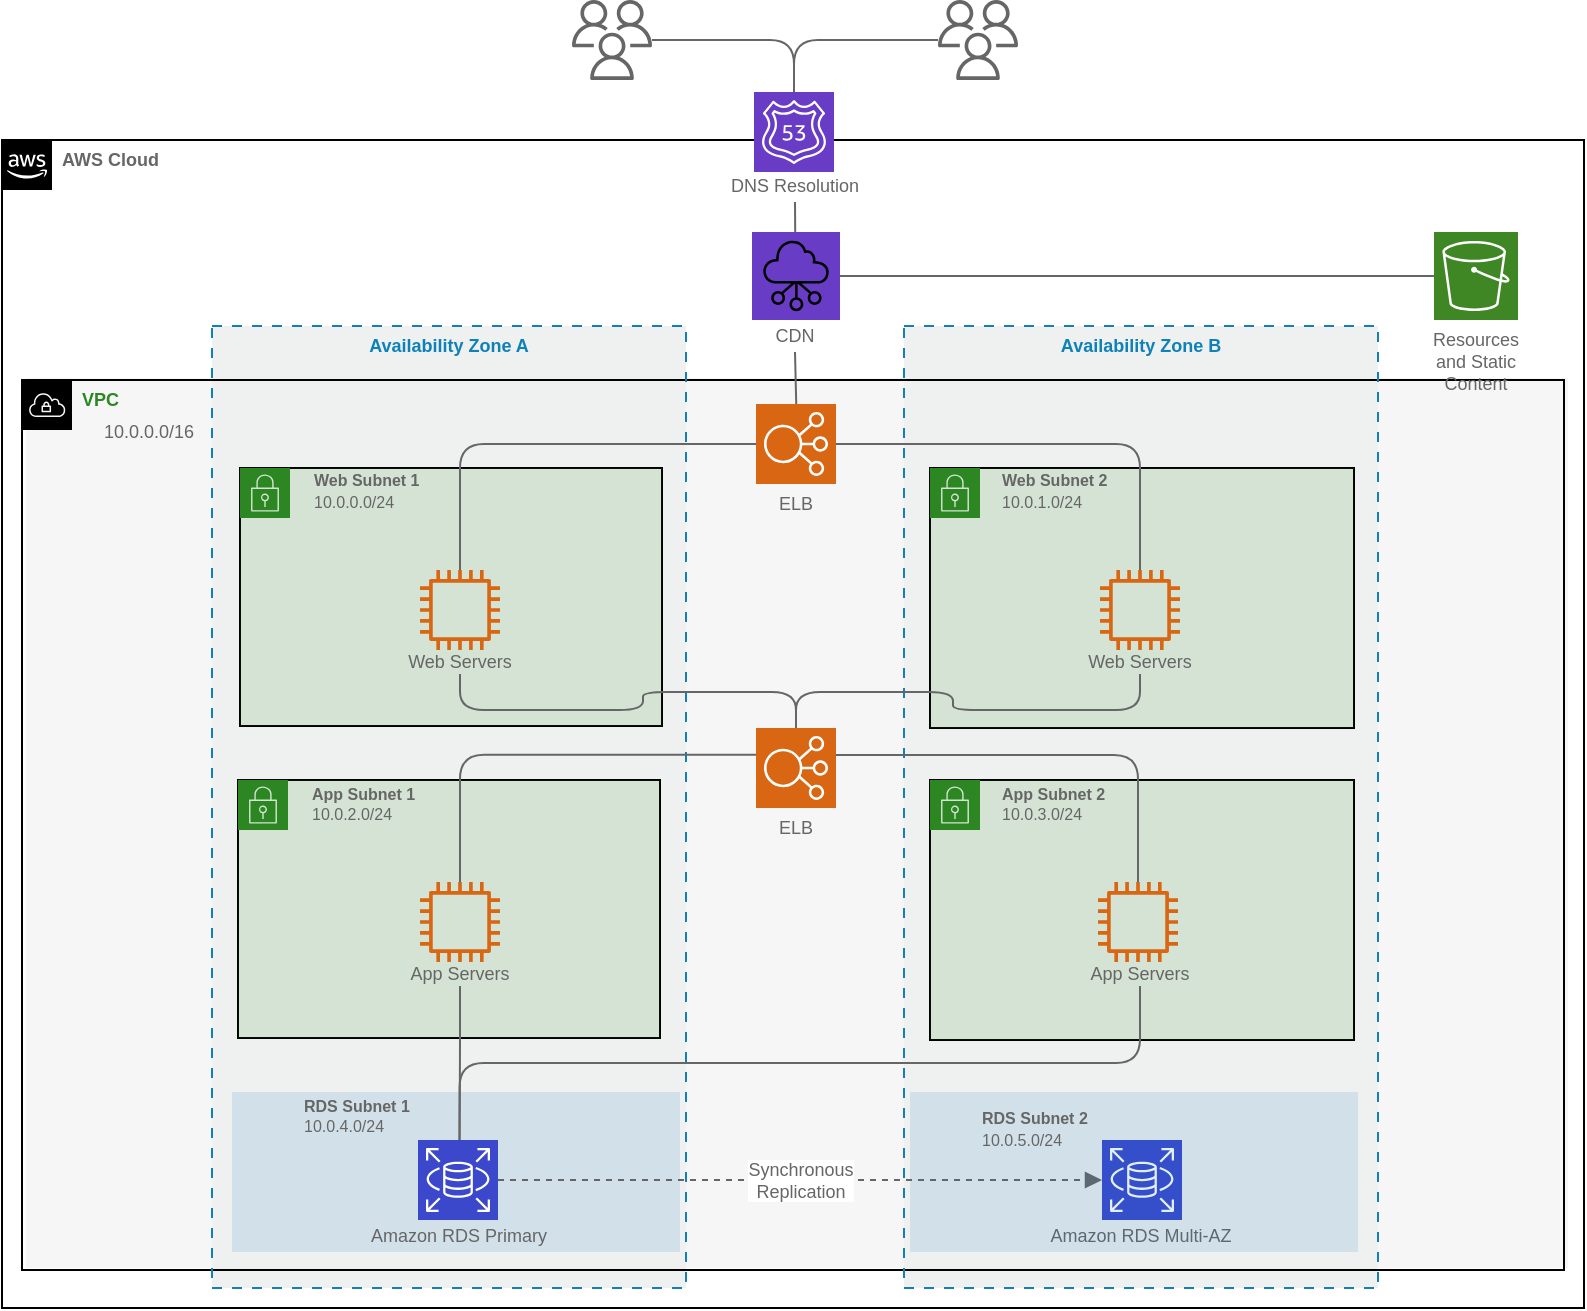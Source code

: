 <mxfile version="13.3.0" type="github"><diagram id="nHtHo7IPAPnNrSM1sG2S" name="Page-1"><mxGraphModel dx="946" dy="614" grid="1" gridSize="10" guides="1" tooltips="1" connect="1" arrows="1" fold="1" page="1" pageScale="1" pageWidth="850" pageHeight="1100" math="0" shadow="0"><root><mxCell id="0"/><mxCell id="1" parent="0"/><mxCell id="QVgjg6RMbLNZTQpQtQ4s-1" value="" style="group;dropTarget=0;" vertex="1" parent="1"><mxGeometry x="367" y="154" width="529" height="544" as="geometry"/></mxCell><UserObject label="2" lucidchartObjectId="c8AZzpJM9zTO" id="QVgjg6RMbLNZTQpQtQ4s-2"><mxCell style="html=1;whiteSpace=wrap;ellipse;fontSize=13;fontColor=#ffffff;fontStyle=1;spacing=3;strokeOpacity=0;fillOpacity=100;fillColor=#4397ff;" vertex="1" parent="QVgjg6RMbLNZTQpQtQ4s-1"><mxGeometry x="170" y="66" width="20" height="20" as="geometry"/></mxCell></UserObject><UserObject label="3" lucidchartObjectId="k8AZ7hgyojpw" id="QVgjg6RMbLNZTQpQtQ4s-3"><mxCell style="html=1;whiteSpace=wrap;ellipse;fontSize=13;fontColor=#ffffff;fontStyle=1;spacing=3;strokeOpacity=0;fillOpacity=100;fillColor=#4397ff;" vertex="1" parent="QVgjg6RMbLNZTQpQtQ4s-1"><mxGeometry x="509" y="158" width="20" height="20" as="geometry"/></mxCell></UserObject><UserObject label="4" lucidchartObjectId="t8AZ.MpWrOA6" id="QVgjg6RMbLNZTQpQtQ4s-4"><mxCell style="html=1;whiteSpace=wrap;ellipse;fontSize=13;fontColor=#ffffff;fontStyle=1;spacing=3;strokeOpacity=0;fillOpacity=100;fillColor=#4397ff;" vertex="1" parent="QVgjg6RMbLNZTQpQtQ4s-1"><mxGeometry x="170" y="158" width="20" height="20" as="geometry"/></mxCell></UserObject><UserObject label="5" lucidchartObjectId="O8AZnCvz27dr" id="QVgjg6RMbLNZTQpQtQ4s-5"><mxCell style="html=1;whiteSpace=wrap;ellipse;fontSize=13;fontColor=#ffffff;fontStyle=1;spacing=3;strokeOpacity=0;fillOpacity=100;fillColor=#4397ff;" vertex="1" parent="QVgjg6RMbLNZTQpQtQ4s-1"><mxGeometry x="170" y="228" width="20" height="20" as="geometry"/></mxCell></UserObject><UserObject label="6" lucidchartObjectId="a9AZdJZeVmQ0" id="QVgjg6RMbLNZTQpQtQ4s-6"><mxCell style="html=1;whiteSpace=wrap;ellipse;fontSize=13;fontColor=#ffffff;fontStyle=1;spacing=3;strokeOpacity=0;fillOpacity=100;fillColor=#4397ff;" vertex="1" parent="QVgjg6RMbLNZTQpQtQ4s-1"><mxGeometry y="243" width="20" height="20" as="geometry"/></mxCell></UserObject><UserObject label="7" lucidchartObjectId="o9AZtqkOdskW" id="QVgjg6RMbLNZTQpQtQ4s-7"><mxCell style="html=1;whiteSpace=wrap;ellipse;fontSize=13;fontColor=#ffffff;fontStyle=1;spacing=3;strokeOpacity=0;fillOpacity=100;fillColor=#4397ff;" vertex="1" parent="QVgjg6RMbLNZTQpQtQ4s-1"><mxGeometry y="524" width="20" height="20" as="geometry"/></mxCell></UserObject><UserObject label="" lucidchartObjectId="ZyE4skOyJKSB" id="QVgjg6RMbLNZTQpQtQ4s-9"><mxCell style="html=1;whiteSpace=wrap;;fontSize=11;spacing=3;strokeOpacity=0;" vertex="1" parent="1"><mxGeometry x="133" y="184" width="791" height="584" as="geometry"/></mxCell></UserObject><UserObject label="" lucidchartObjectId="ZyE4cStbNhLG" id="QVgjg6RMbLNZTQpQtQ4s-10"><mxCell style="html=1;whiteSpace=wrap;;fontSize=11;spacing=3;strokeOpacity=0;fillOpacity=100;fillColor=#f6f6f7;" vertex="1" parent="1"><mxGeometry x="145" y="303" width="771" height="445" as="geometry"/></mxCell></UserObject><UserObject label="" lucidchartObjectId="ZyE43ghjHJ9U" id="QVgjg6RMbLNZTQpQtQ4s-11"><mxCell style="html=1;whiteSpace=wrap;;fontSize=11;spacing=3;strokeOpacity=0;fillOpacity=100;fillColor=#eff0f0;" vertex="1" parent="1"><mxGeometry x="238" y="277" width="237" height="481" as="geometry"/></mxCell></UserObject><UserObject label="" lucidchartObjectId="ZyE4tvYUVZSG" id="QVgjg6RMbLNZTQpQtQ4s-12"><mxCell style="html=1;whiteSpace=wrap;;fontSize=11;spacing=3;strokeOpacity=0;fillOpacity=100;fillColor=#eff0f0;" vertex="1" parent="1"><mxGeometry x="584" y="277" width="237" height="481" as="geometry"/></mxCell></UserObject><mxCell id="QVgjg6RMbLNZTQpQtQ4s-13" value="" style="html=1;whiteSpace=wrap;fontSize=11;spacing=0;strokeOpacity=100;fillOpacity=0;fillColor=#000000;" vertex="1" parent="1"><mxGeometry x="252" y="348" width="211" height="129" as="geometry"/></mxCell><UserObject label="" lucidchartObjectId="ZyE40Bf.4xP-" id="QVgjg6RMbLNZTQpQtQ4s-14"><mxCell style="html=1;whiteSpace=wrap;shape=mxgraph.aws4.group;grIcon=mxgraph.aws4.group_security_group;grStroke=0;verticalAlign=top;align=left;spacingLeft=30;strokeColor=#2C8723;fontColor=#2C8723;fillOpacity=13;fillColor=#248814;fontSize=11;spacing=0;strokeOpacity=100;part=1;" vertex="1" parent="QVgjg6RMbLNZTQpQtQ4s-13"><mxGeometry width="211" height="129" as="geometry"/></mxCell></UserObject><mxCell id="QVgjg6RMbLNZTQpQtQ4s-15" value="" style="html=1;whiteSpace=wrap;fontSize=9;fontColor=#666666;fontStyle=1;spacing=0;strokeOpacity=100;fillOpacity=0;fillColor=#000000;" vertex="1" parent="1"><mxGeometry x="133" y="184" width="791" height="584" as="geometry"/></mxCell><UserObject label="AWS Cloud" lucidchartObjectId="ZyE4pIuA_5Mh" id="QVgjg6RMbLNZTQpQtQ4s-16"><mxCell style="html=1;whiteSpace=wrap;shape=mxgraph.aws4.group;grIcon=mxgraph.aws4.group_aws_cloud_alt;verticalAlign=top;align=left;spacingLeft=30;fillOpacity=100;fillColor=none;fontSize=9;fontColor=#666666;fontStyle=1;spacing=0;strokeOpacity=100;part=1;" vertex="1" parent="QVgjg6RMbLNZTQpQtQ4s-15"><mxGeometry width="791" height="584" as="geometry"/></mxCell></UserObject><mxCell id="QVgjg6RMbLNZTQpQtQ4s-17" value="" style="html=1;whiteSpace=wrap;fontSize=9;fontColor=#666666;fontStyle=1;spacing=0;strokeOpacity=100;fillOpacity=0;fillColor=#000000;" vertex="1" parent="1"><mxGeometry x="143" y="304" width="771" height="445" as="geometry"/></mxCell><UserObject label="VPC" lucidchartObjectId="ZyE4o0.zI6l3" id="QVgjg6RMbLNZTQpQtQ4s-18"><mxCell style="html=1;whiteSpace=wrap;shape=mxgraph.aws4.group;grIcon=mxgraph.aws4.group_vpc;verticalAlign=top;align=left;spacingLeft=30;fillOpacity=100;fontColor=#2C8723;fillColor=none;fontSize=9;fontStyle=1;spacing=0;strokeOpacity=100;part=1;" vertex="1" parent="QVgjg6RMbLNZTQpQtQ4s-17"><mxGeometry width="771" height="445" as="geometry"/></mxCell></UserObject><UserObject label="Availability Zone A" lucidchartObjectId="ZyE45cjU5PgE" id="QVgjg6RMbLNZTQpQtQ4s-19"><mxCell style="html=1;whiteSpace=wrap;verticalAlign=top;fillColor=none;fillOpacity=100;dashed=1;dashPattern=5 5;fontColor=#0E82B8;strokeOpacity=100;strokeColor=#147eba;fontSize=9;fontStyle=1;spacing=0;" vertex="1" parent="1"><mxGeometry x="238" y="277" width="237" height="481" as="geometry"/></mxCell></UserObject><UserObject label="Availability Zone B" lucidchartObjectId="ZyE4v5HxSAWs" id="QVgjg6RMbLNZTQpQtQ4s-20"><mxCell style="html=1;whiteSpace=wrap;verticalAlign=top;fillColor=none;fillOpacity=100;dashed=1;dashPattern=5 5;fontColor=#0E82B8;strokeOpacity=100;strokeColor=#147eba;fontSize=9;fontStyle=1;spacing=0;" vertex="1" parent="1"><mxGeometry x="584" y="277" width="237" height="481" as="geometry"/></mxCell></UserObject><UserObject label="Resources and Static Content" lucidchartObjectId="ZyE4INKm.Qgx" id="QVgjg6RMbLNZTQpQtQ4s-21"><mxCell style="html=1;whiteSpace=wrap;shape=mxgraph.aws4.resourceIcon;resIcon=mxgraph.aws4.s3;labelPosition=center;verticalLabelPosition=bottom;align=center;verticalAlign=top;strokeColor=#ffffff;fontSize=9;fontColor=#666666;spacing=0;strokeOpacity=100;fillColor=#3f8624;" vertex="1" parent="1"><mxGeometry x="849" y="230" width="42" height="44" as="geometry"/></mxCell></UserObject><UserObject label="ELB" lucidchartObjectId="ZyE4ia8e-gKq" id="QVgjg6RMbLNZTQpQtQ4s-22"><mxCell style="html=1;whiteSpace=wrap;shape=mxgraph.aws4.resourceIcon;resIcon=mxgraph.aws4.elastic_load_balancing;verticalLabelPosition=bottom;align=center;verticalAlign=top;strokeColor=#ffffff;fontSize=9;fontColor=#666666;spacing=0;strokeOpacity=100;fillColor=#d86613;" vertex="1" parent="1"><mxGeometry x="510" y="316" width="40" height="40" as="geometry"/></mxCell></UserObject><mxCell id="QVgjg6RMbLNZTQpQtQ4s-23" value="" style="html=1;whiteSpace=wrap;fontSize=11;spacing=0;strokeOpacity=100;fillOpacity=0;fillColor=#000000;" vertex="1" parent="1"><mxGeometry x="597" y="348" width="212" height="130" as="geometry"/></mxCell><UserObject label="" lucidchartObjectId="ZyE4hBUMD6-r" id="QVgjg6RMbLNZTQpQtQ4s-24"><mxCell style="html=1;whiteSpace=wrap;shape=mxgraph.aws4.group;grIcon=mxgraph.aws4.group_security_group;grStroke=0;verticalAlign=top;align=left;spacingLeft=30;strokeColor=#2C8723;fontColor=#2C8723;fillOpacity=13;fillColor=#248814;fontSize=11;spacing=0;strokeOpacity=100;part=1;" vertex="1" parent="QVgjg6RMbLNZTQpQtQ4s-23"><mxGeometry width="212" height="130" as="geometry"/></mxCell></UserObject><UserObject label="ELB" lucidchartObjectId="ZyE4j_fVy4Ns" id="QVgjg6RMbLNZTQpQtQ4s-25"><mxCell style="html=1;whiteSpace=wrap;shape=mxgraph.aws4.resourceIcon;resIcon=mxgraph.aws4.elastic_load_balancing;verticalLabelPosition=bottom;align=center;verticalAlign=top;strokeColor=#ffffff;fontSize=9;fontColor=#666666;spacing=0;strokeOpacity=100;fillColor=#d86613;" vertex="1" parent="1"><mxGeometry x="510" y="478" width="40" height="40" as="geometry"/></mxCell></UserObject><mxCell id="QVgjg6RMbLNZTQpQtQ4s-26" value="" style="group;dropTarget=0;" vertex="1" parent="1"><mxGeometry x="342" y="399" width="40" height="40" as="geometry"/></mxCell><UserObject label="" lucidchartObjectId="ZyE4RAXpGc61" id="QVgjg6RMbLNZTQpQtQ4s-27"><mxCell style="html=1;whiteSpace=wrap;shape=mxgraph.aws4.instance2;labelPosition=center;verticalLabelPosition=bottom;align=center;verticalAlign=top;strokeColor=none;fontSize=11;spacing=0;strokeOpacity=100;fillColor=#d86613;" vertex="1" parent="QVgjg6RMbLNZTQpQtQ4s-26"><mxGeometry width="40" height="40" as="geometry"/></mxCell></UserObject><UserObject label="" lucidchartObjectId="ZyE4ehCL31AR" id="QVgjg6RMbLNZTQpQtQ4s-28"><mxCell style="html=1;jettySize=18;fontSize=11;strokeColor=#666666;strokeOpacity=100;rounded=1;arcSize=24;edgeStyle=orthogonalEdgeStyle;startArrow=none;;endArrow=none;;exitX=1.078e-16;exitY=0.5;exitPerimeter=1;entryX=0.5;entryY=0;entryPerimeter=1;" edge="1" parent="1" source="QVgjg6RMbLNZTQpQtQ4s-22" target="QVgjg6RMbLNZTQpQtQ4s-27"><mxGeometry width="100" height="100" relative="1" as="geometry"><Array as="points"/></mxGeometry></mxCell></UserObject><UserObject label="" lucidchartObjectId="ZyE4c_P3Ufc7" id="QVgjg6RMbLNZTQpQtQ4s-29"><mxCell style="html=1;whiteSpace=wrap;shape=mxgraph.aws4.users;labelPosition=center;verticalLabelPosition=bottom;align=center;verticalAlign=top;strokeColor=none;fontSize=11;spacing=0;strokeOpacity=100;fillOpacity=100;fillColor=#666666;" vertex="1" parent="1"><mxGeometry x="418" y="114" width="40" height="40" as="geometry"/></mxCell></UserObject><mxCell id="QVgjg6RMbLNZTQpQtQ4s-30" value="" style="group;dropTarget=0;" vertex="1" parent="1"><mxGeometry x="630" y="348" width="69" height="22" as="geometry"/></mxCell><UserObject label="Web Subnet 2" lucidchartObjectId="ZyE4axDVwR7x" id="QVgjg6RMbLNZTQpQtQ4s-31"><mxCell style="html=1;whiteSpace=wrap;;fontSize=8;fontColor=#666666;fontStyle=1;align=left;spacing=3;verticalAlign=middle;strokeOpacity=0;fillOpacity=0;fillColor=#ffffff;" vertex="1" parent="QVgjg6RMbLNZTQpQtQ4s-30"><mxGeometry width="69" height="12" as="geometry"/></mxCell></UserObject><UserObject label="10.0.1.0/24" lucidchartObjectId="ZyE4QxFfmRvP" id="QVgjg6RMbLNZTQpQtQ4s-32"><mxCell style="html=1;whiteSpace=wrap;;fontSize=8;fontColor=#666666;align=left;spacing=3;verticalAlign=middle;strokeOpacity=0;fillOpacity=0;fillColor=#ffffff;" vertex="1" parent="QVgjg6RMbLNZTQpQtQ4s-30"><mxGeometry y="11" width="58" height="11" as="geometry"/></mxCell></UserObject><UserObject label="DNS Resolution" lucidchartObjectId="ZyE4KtMX.42l" id="QVgjg6RMbLNZTQpQtQ4s-33"><mxCell style="html=1;whiteSpace=wrap;;fontSize=9;fontColor=#666666;spacing=3;strokeOpacity=0;fillOpacity=0;fillColor=#ffffff;" vertex="1" parent="1"><mxGeometry x="485" y="199" width="89" height="16" as="geometry"/></mxCell></UserObject><UserObject label="Web Servers" lucidchartObjectId="ZyE4AVuAXfrP" id="QVgjg6RMbLNZTQpQtQ4s-34"><mxCell style="html=1;whiteSpace=wrap;;fontSize=9;fontColor=#666666;spacing=3;strokeOpacity=0;fillOpacity=0;fillColor=#ffffff;" vertex="1" parent="1"><mxGeometry x="327" y="439" width="70" height="12" as="geometry"/></mxCell></UserObject><UserObject label="" lucidchartObjectId="ZyE4sDo.5fip" id="QVgjg6RMbLNZTQpQtQ4s-35"><mxCell style="html=1;whiteSpace=wrap;shape=mxgraph.aws4.resourceIcon;resIcon=mxgraph.aws4.route_53;labelPosition=center;verticalLabelPosition=bottom;align=center;verticalAlign=top;strokeColor=#ffffff;fontSize=11;spacing=0;strokeOpacity=100;fillColor=#693cc5;" vertex="1" parent="1"><mxGeometry x="509" y="160" width="40" height="40" as="geometry"/></mxCell></UserObject><UserObject label="" lucidchartObjectId="ZyE4_QcsYHln" id="QVgjg6RMbLNZTQpQtQ4s-36"><mxCell style="html=1;jettySize=18;fontSize=11;strokeColor=#666666;strokeOpacity=100;rounded=1;arcSize=24;edgeStyle=orthogonalEdgeStyle;startArrow=none;;endArrow=none;;exitX=0.5;exitY=1.0;exitPerimeter=1;entryX=0.503;entryY=0;entryPerimeter=1;" edge="1" parent="1" source="QVgjg6RMbLNZTQpQtQ4s-66" target="QVgjg6RMbLNZTQpQtQ4s-22"><mxGeometry width="100" height="100" relative="1" as="geometry"><Array as="points"/></mxGeometry></mxCell></UserObject><UserObject label="10.0.0.0/16" lucidchartObjectId="ZyE43Vn4hEtU" id="QVgjg6RMbLNZTQpQtQ4s-37"><mxCell style="html=1;whiteSpace=wrap;;fontSize=9;fontColor=#666666;align=left;spacing=3;verticalAlign=middle;strokeOpacity=0;fillOpacity=0;fillColor=#ffffff;" vertex="1" parent="1"><mxGeometry x="181" y="324" width="60" height="11" as="geometry"/></mxCell></UserObject><UserObject label="" lucidchartObjectId="ZyE4HLhWYkgI" id="QVgjg6RMbLNZTQpQtQ4s-38"><mxCell style="html=1;jettySize=18;fontSize=11;strokeColor=#666666;strokeOpacity=100;rounded=1;arcSize=24;edgeStyle=orthogonalEdgeStyle;startArrow=none;;endArrow=none;;exitX=1.0;exitY=0.5;exitPerimeter=1;entryX=0.5;entryY=1.078e-16;entryPerimeter=1;" edge="1" parent="1" source="QVgjg6RMbLNZTQpQtQ4s-29" target="QVgjg6RMbLNZTQpQtQ4s-35"><mxGeometry width="100" height="100" relative="1" as="geometry"><Array as="points"/></mxGeometry></mxCell></UserObject><UserObject label="" lucidchartObjectId="ZyE41c8WnD6." id="QVgjg6RMbLNZTQpQtQ4s-39"><mxCell style="html=1;whiteSpace=wrap;shape=mxgraph.aws4.users;labelPosition=center;verticalLabelPosition=bottom;align=center;verticalAlign=top;strokeColor=none;fontSize=11;spacing=0;strokeOpacity=100;fillOpacity=100;fillColor=#666666;" vertex="1" parent="1"><mxGeometry x="601" y="114" width="40" height="40" as="geometry"/></mxCell></UserObject><UserObject label="" lucidchartObjectId="ZyE43OfRoB9h" id="QVgjg6RMbLNZTQpQtQ4s-40"><mxCell style="html=1;jettySize=18;fontSize=11;strokeColor=#666666;strokeOpacity=100;rounded=1;arcSize=24;edgeStyle=orthogonalEdgeStyle;startArrow=none;;endArrow=none;;exitX=0;exitY=0.5;exitPerimeter=1;entryX=0.5;entryY=1.078e-16;entryPerimeter=1;" edge="1" parent="1" source="QVgjg6RMbLNZTQpQtQ4s-39" target="QVgjg6RMbLNZTQpQtQ4s-35"><mxGeometry width="100" height="100" relative="1" as="geometry"><Array as="points"/></mxGeometry></mxCell></UserObject><mxCell id="QVgjg6RMbLNZTQpQtQ4s-41" value="" style="group;dropTarget=0;" vertex="1" parent="1"><mxGeometry x="286" y="348" width="69" height="22" as="geometry"/></mxCell><UserObject label="Web Subnet 1" lucidchartObjectId="ZyE4A27On2GJ" id="QVgjg6RMbLNZTQpQtQ4s-42"><mxCell style="html=1;whiteSpace=wrap;;fontSize=8;fontColor=#666666;fontStyle=1;align=left;spacing=3;verticalAlign=middle;strokeOpacity=0;fillOpacity=0;fillColor=#ffffff;" vertex="1" parent="QVgjg6RMbLNZTQpQtQ4s-41"><mxGeometry width="69" height="12" as="geometry"/></mxCell></UserObject><UserObject label="10.0.0.0/24" lucidchartObjectId="ZyE4yJ_qk2ub" id="QVgjg6RMbLNZTQpQtQ4s-43"><mxCell style="html=1;whiteSpace=wrap;;fontSize=8;fontColor=#666666;align=left;spacing=3;verticalAlign=middle;strokeOpacity=0;fillOpacity=0;fillColor=#ffffff;" vertex="1" parent="QVgjg6RMbLNZTQpQtQ4s-41"><mxGeometry y="11" width="58" height="11" as="geometry"/></mxCell></UserObject><UserObject label="" lucidchartObjectId="ZyE40Z_H1dQl" id="QVgjg6RMbLNZTQpQtQ4s-44"><mxCell style="html=1;jettySize=18;fontSize=11;strokeColor=#666666;strokeOpacity=100;rounded=1;arcSize=24;edgeStyle=orthogonalEdgeStyle;startArrow=none;;endArrow=none;;exitX=1.0;exitY=0.5;exitPerimeter=1;entryX=0;entryY=0.5;entryPerimeter=1;" edge="1" parent="1" source="QVgjg6RMbLNZTQpQtQ4s-65" target="QVgjg6RMbLNZTQpQtQ4s-21"><mxGeometry width="100" height="100" relative="1" as="geometry"><Array as="points"/></mxGeometry></mxCell></UserObject><UserObject label="" lucidchartObjectId="ZyE4BMWwjzz7" id="QVgjg6RMbLNZTQpQtQ4s-45"><mxCell style="html=1;jettySize=18;fontSize=11;strokeColor=#666666;strokeOpacity=100;rounded=1;arcSize=24;edgeStyle=orthogonalEdgeStyle;startArrow=none;;endArrow=none;;exitX=1.0;exitY=0.5;exitPerimeter=1;entryX=0.5;entryY=0;entryPerimeter=1;" edge="1" parent="1" source="QVgjg6RMbLNZTQpQtQ4s-22" target="QVgjg6RMbLNZTQpQtQ4s-68"><mxGeometry width="100" height="100" relative="1" as="geometry"><Array as="points"/></mxGeometry></mxCell></UserObject><mxCell id="QVgjg6RMbLNZTQpQtQ4s-46" value="" style="html=1;whiteSpace=wrap;fontSize=11;align=center;spacing=0;strokeOpacity=0;fillOpacity=0;fillColor=#000000;" vertex="1" parent="1"><mxGeometry x="248" y="660" width="224" height="80" as="geometry"/></mxCell><UserObject label="" lucidchartObjectId="ZyE4ujxFACly" id="QVgjg6RMbLNZTQpQtQ4s-47"><mxCell style="html=1;whiteSpace=wrap;shape=mxgraph.aws4.group;grIcon=mxgraph.aws4.group_security_group;grStroke=0;verticalAlign=top;align=left;spacingLeft=30;strokeColor=#0E82B8;fontColor=#0E82B8;fillOpacity=13;fillColor=#147eba;fontSize=11;spacing=0;strokeOpacity=0;part=1;" vertex="1" parent="QVgjg6RMbLNZTQpQtQ4s-46"><mxGeometry width="224" height="80" as="geometry"/></mxCell></UserObject><UserObject label="" lucidchartObjectId="ZyE4hKGmICNB" id="QVgjg6RMbLNZTQpQtQ4s-48"><mxCell style="html=1;jettySize=18;fontSize=11;strokeColor=#666666;strokeOpacity=100;dashed=1;rounded=1;arcSize=24;edgeStyle=orthogonalEdgeStyle;startArrow=none;;endArrow=block;endFill=1;;exitX=1.0;exitY=0.5;exitPerimeter=1;entryX=0;entryY=0.5;entryPerimeter=1;" edge="1" parent="1" source="QVgjg6RMbLNZTQpQtQ4s-52" target="QVgjg6RMbLNZTQpQtQ4s-55"><mxGeometry width="100" height="100" relative="1" as="geometry"><Array as="points"/></mxGeometry></mxCell></UserObject><mxCell id="QVgjg6RMbLNZTQpQtQ4s-49" value="&lt;div style=&quot;font-size:9px;color:#666666;text-align: center;&quot;&gt;Synchronous&#10;&lt;/div&gt;&lt;div style=&quot;font-size:9px;color:#666666;text-align: center;&quot;&gt;Replication&lt;/div&gt;" style="text;html=1;resizable=0;labelBackgroundColor=#ffffff;align=center;verticalAlign=middle;fontColor=#666666;;fontSize=9.333;" vertex="1" parent="QVgjg6RMbLNZTQpQtQ4s-48"><mxGeometry relative="1" as="geometry"/></mxCell><mxCell id="QVgjg6RMbLNZTQpQtQ4s-50" value="" style="group;dropTarget=0;" vertex="1" parent="1"><mxGeometry x="300" y="684" width="123" height="56" as="geometry"/></mxCell><UserObject label="Amazon RDS Primary" lucidchartObjectId="ZyE4Djm~c0ZD" id="QVgjg6RMbLNZTQpQtQ4s-51"><mxCell style="html=1;whiteSpace=wrap;;fontSize=9;fontColor=#666666;spacing=3;strokeOpacity=0;fillOpacity=0;fillColor=#ffffff;" vertex="1" parent="QVgjg6RMbLNZTQpQtQ4s-50"><mxGeometry y="40" width="123" height="16" as="geometry"/></mxCell></UserObject><UserObject label="" lucidchartObjectId="ZyE4fbz4qcvy" id="QVgjg6RMbLNZTQpQtQ4s-52"><mxCell style="html=1;whiteSpace=wrap;shape=mxgraph.aws4.resourceIcon;resIcon=mxgraph.aws4.rds;verticalLabelPosition=bottom;align=center;verticalAlign=top;strokeColor=#ffffff;fontSize=11;spacing=0;strokeOpacity=100;fillColor=#3b48cc;" vertex="1" parent="QVgjg6RMbLNZTQpQtQ4s-50"><mxGeometry x="41" width="40" height="40" as="geometry"/></mxCell></UserObject><mxCell id="QVgjg6RMbLNZTQpQtQ4s-53" value="" style="group;dropTarget=0;" vertex="1" parent="1"><mxGeometry x="641" y="684" width="123" height="56" as="geometry"/></mxCell><UserObject label="Amazon RDS Multi-AZ" lucidchartObjectId="ZyE433hzRrrJ" id="QVgjg6RMbLNZTQpQtQ4s-54"><mxCell style="html=1;whiteSpace=wrap;;fontSize=9;fontColor=#666666;spacing=3;strokeOpacity=0;fillOpacity=0;fillColor=#ffffff;" vertex="1" parent="QVgjg6RMbLNZTQpQtQ4s-53"><mxGeometry y="40" width="123" height="16" as="geometry"/></mxCell></UserObject><UserObject label="" lucidchartObjectId="ZyE49M4g81yQ" id="QVgjg6RMbLNZTQpQtQ4s-55"><mxCell style="html=1;whiteSpace=wrap;shape=mxgraph.aws4.resourceIcon;resIcon=mxgraph.aws4.rds;verticalLabelPosition=bottom;align=center;verticalAlign=top;strokeColor=#ffffff;fontSize=11;spacing=0;strokeOpacity=100;fillColor=#3b48cc;" vertex="1" parent="QVgjg6RMbLNZTQpQtQ4s-53"><mxGeometry x="42" width="40" height="40" as="geometry"/></mxCell></UserObject><mxCell id="QVgjg6RMbLNZTQpQtQ4s-56" value="" style="group;dropTarget=0;" vertex="1" parent="1"><mxGeometry x="281" y="661" width="71" height="21" as="geometry"/></mxCell><UserObject label="RDS Subnet 1" lucidchartObjectId="ZyE4iuUgqeT_" id="QVgjg6RMbLNZTQpQtQ4s-57"><mxCell style="html=1;whiteSpace=wrap;;fontSize=8;fontColor=#666666;fontStyle=1;align=left;spacing=3;verticalAlign=middle;strokeOpacity=0;fillOpacity=0;fillColor=#ffffff;" vertex="1" parent="QVgjg6RMbLNZTQpQtQ4s-56"><mxGeometry width="71" height="12" as="geometry"/></mxCell></UserObject><UserObject label="10.0.4.0/24" lucidchartObjectId="ZyE4h_SOjPHu" id="QVgjg6RMbLNZTQpQtQ4s-58"><mxCell style="html=1;whiteSpace=wrap;;fontSize=8;fontColor=#666666;align=left;spacing=3;verticalAlign=middle;strokeOpacity=0;fillOpacity=0;fillColor=#ffffff;" vertex="1" parent="QVgjg6RMbLNZTQpQtQ4s-56"><mxGeometry y="10" width="60" height="11" as="geometry"/></mxCell></UserObject><mxCell id="QVgjg6RMbLNZTQpQtQ4s-59" value="" style="html=1;whiteSpace=wrap;fontSize=11;align=center;spacing=0;strokeOpacity=0;fillOpacity=0;fillColor=#000000;" vertex="1" parent="1"><mxGeometry x="587" y="660" width="224" height="80" as="geometry"/></mxCell><UserObject label="" lucidchartObjectId="ZyE4pqZ0fJlJ" id="QVgjg6RMbLNZTQpQtQ4s-60"><mxCell style="html=1;whiteSpace=wrap;shape=mxgraph.aws4.group;grIcon=mxgraph.aws4.group_security_group;grStroke=0;verticalAlign=top;align=left;spacingLeft=30;strokeColor=#0E82B8;fontColor=#0E82B8;fillOpacity=13;fillColor=#147eba;fontSize=11;spacing=0;strokeOpacity=0;part=1;" vertex="1" parent="QVgjg6RMbLNZTQpQtQ4s-59"><mxGeometry width="224" height="80" as="geometry"/></mxCell></UserObject><mxCell id="QVgjg6RMbLNZTQpQtQ4s-61" value="" style="group;dropTarget=0;" vertex="1" parent="1"><mxGeometry x="620" y="667" width="71" height="22" as="geometry"/></mxCell><UserObject label="RDS Subnet 2" lucidchartObjectId="ZyE4EKqssRzJ" id="QVgjg6RMbLNZTQpQtQ4s-62"><mxCell style="html=1;whiteSpace=wrap;;fontSize=8;fontColor=#666666;fontStyle=1;align=left;spacing=3;verticalAlign=middle;strokeOpacity=0;fillOpacity=0;fillColor=#ffffff;" vertex="1" parent="QVgjg6RMbLNZTQpQtQ4s-61"><mxGeometry width="71" height="12" as="geometry"/></mxCell></UserObject><UserObject label="10.0.5.0/24" lucidchartObjectId="ZyE4ZiOdr_ip" id="QVgjg6RMbLNZTQpQtQ4s-63"><mxCell style="html=1;whiteSpace=wrap;;fontSize=8;fontColor=#666666;align=left;spacing=3;verticalAlign=middle;strokeOpacity=0;fillOpacity=0;fillColor=#ffffff;" vertex="1" parent="QVgjg6RMbLNZTQpQtQ4s-61"><mxGeometry y="11" width="60" height="11" as="geometry"/></mxCell></UserObject><mxCell id="QVgjg6RMbLNZTQpQtQ4s-64" value="" style="group;dropTarget=0;" vertex="1" parent="1"><mxGeometry x="495" y="230" width="69" height="60" as="geometry"/></mxCell><UserObject label="" lucidchartObjectId="ZyE4HXlMvsA3" id="QVgjg6RMbLNZTQpQtQ4s-65"><mxCell style="html=1;whiteSpace=wrap;shape=mxgraph.aws4.resourceIcon;resIcon=mxgraph.aws4.networking_and_content_delivery;labelPosition=center;verticalLabelPosition=bottom;align=center;verticalAlign=top;fontSize=11;spacing=0;strokeOpacity=0;fillColor=#693cc5;" vertex="1" parent="QVgjg6RMbLNZTQpQtQ4s-64"><mxGeometry x="13" width="44" height="44" as="geometry"/></mxCell></UserObject><UserObject label="CDN" lucidchartObjectId="ZyE4mYBuBtdy" id="QVgjg6RMbLNZTQpQtQ4s-66"><mxCell style="html=1;whiteSpace=wrap;;fontSize=9;fontColor=#666666;spacing=3;strokeOpacity=0;fillOpacity=0;fillColor=#ffffff;" vertex="1" parent="QVgjg6RMbLNZTQpQtQ4s-64"><mxGeometry y="44" width="69" height="16" as="geometry"/></mxCell></UserObject><mxCell id="QVgjg6RMbLNZTQpQtQ4s-67" value="" style="group;dropTarget=0;" vertex="1" parent="1"><mxGeometry x="682" y="399" width="40" height="40" as="geometry"/></mxCell><UserObject label="" lucidchartObjectId="ZyE4BK1M3EZu" id="QVgjg6RMbLNZTQpQtQ4s-68"><mxCell style="html=1;whiteSpace=wrap;shape=mxgraph.aws4.instance2;labelPosition=center;verticalLabelPosition=bottom;align=center;verticalAlign=top;strokeColor=none;fontSize=11;spacing=0;strokeOpacity=100;fillColor=#d86613;" vertex="1" parent="QVgjg6RMbLNZTQpQtQ4s-67"><mxGeometry width="40" height="40" as="geometry"/></mxCell></UserObject><UserObject label="Web Servers" lucidchartObjectId="ZyE4cJkKtVGJ" id="QVgjg6RMbLNZTQpQtQ4s-69"><mxCell style="html=1;whiteSpace=wrap;;fontSize=9;fontColor=#666666;spacing=3;strokeOpacity=0;fillOpacity=0;fillColor=#ffffff;" vertex="1" parent="1"><mxGeometry x="667" y="439" width="70" height="12" as="geometry"/></mxCell></UserObject><UserObject label="" lucidchartObjectId="ZyE4hEWeZA74" id="QVgjg6RMbLNZTQpQtQ4s-70"><mxCell style="html=1;jettySize=18;overflow=width;html=1;strokeColor=#666666;strokeOpacity=100;rounded=1;arcSize=24;edgeStyle=orthogonalEdgeStyle;startArrow=none;;endArrow=none;;exitX=0.5;exitY=1.0;exitPerimeter=1;entryX=0.491;entryY=0;entryPerimeter=1;" edge="1" parent="1" source="QVgjg6RMbLNZTQpQtQ4s-33" target="QVgjg6RMbLNZTQpQtQ4s-65"><mxGeometry width="100" height="100" relative="1" as="geometry"><Array as="points"/></mxGeometry></mxCell></UserObject><mxCell id="QVgjg6RMbLNZTQpQtQ4s-71" value="" style="html=1;whiteSpace=wrap;fontSize=11;spacing=0;strokeOpacity=100;fillOpacity=0;fillColor=#000000;" vertex="1" parent="1"><mxGeometry x="251" y="504" width="211" height="129" as="geometry"/></mxCell><UserObject label="" lucidchartObjectId="ZyE4mOqMOByq" id="QVgjg6RMbLNZTQpQtQ4s-72"><mxCell style="html=1;whiteSpace=wrap;shape=mxgraph.aws4.group;grIcon=mxgraph.aws4.group_security_group;grStroke=0;verticalAlign=top;align=left;spacingLeft=30;strokeColor=#2C8723;fontColor=#2C8723;fillOpacity=13;fillColor=#248814;fontSize=11;spacing=0;strokeOpacity=100;part=1;" vertex="1" parent="QVgjg6RMbLNZTQpQtQ4s-71"><mxGeometry width="211" height="129" as="geometry"/></mxCell></UserObject><mxCell id="QVgjg6RMbLNZTQpQtQ4s-73" value="" style="html=1;whiteSpace=wrap;fontSize=11;spacing=0;strokeOpacity=100;fillOpacity=0;fillColor=#000000;" vertex="1" parent="1"><mxGeometry x="597" y="504" width="212" height="130" as="geometry"/></mxCell><UserObject label="" lucidchartObjectId="ZyE4QVCyW2hh" id="QVgjg6RMbLNZTQpQtQ4s-74"><mxCell style="html=1;whiteSpace=wrap;shape=mxgraph.aws4.group;grIcon=mxgraph.aws4.group_security_group;grStroke=0;verticalAlign=top;align=left;spacingLeft=30;strokeColor=#2C8723;fontColor=#2C8723;fillOpacity=13;fillColor=#248814;fontSize=11;spacing=0;strokeOpacity=100;part=1;" vertex="1" parent="QVgjg6RMbLNZTQpQtQ4s-73"><mxGeometry width="212" height="130" as="geometry"/></mxCell></UserObject><mxCell id="QVgjg6RMbLNZTQpQtQ4s-75" value="" style="group;dropTarget=0;" vertex="1" parent="1"><mxGeometry x="342" y="555" width="40" height="40" as="geometry"/></mxCell><UserObject label="" lucidchartObjectId="ZyE4W7wNqc8I" id="QVgjg6RMbLNZTQpQtQ4s-76"><mxCell style="html=1;whiteSpace=wrap;shape=mxgraph.aws4.instance2;labelPosition=center;verticalLabelPosition=bottom;align=center;verticalAlign=top;strokeColor=none;fontSize=11;spacing=0;strokeOpacity=100;fillColor=#d86613;" vertex="1" parent="QVgjg6RMbLNZTQpQtQ4s-75"><mxGeometry width="40" height="40" as="geometry"/></mxCell></UserObject><mxCell id="QVgjg6RMbLNZTQpQtQ4s-77" value="" style="group;dropTarget=0;" vertex="1" parent="1"><mxGeometry x="630" y="505" width="69" height="21" as="geometry"/></mxCell><UserObject label="App Subnet 2" lucidchartObjectId="ZyE4rmGRxnL3" id="QVgjg6RMbLNZTQpQtQ4s-78"><mxCell style="html=1;whiteSpace=wrap;;fontSize=8;fontColor=#666666;fontStyle=1;align=left;spacing=3;verticalAlign=middle;strokeOpacity=0;fillOpacity=0;fillColor=#ffffff;" vertex="1" parent="QVgjg6RMbLNZTQpQtQ4s-77"><mxGeometry width="69" height="12" as="geometry"/></mxCell></UserObject><UserObject label="10.0.3.0/24" lucidchartObjectId="ZyE4lQtfI0N2" id="QVgjg6RMbLNZTQpQtQ4s-79"><mxCell style="html=1;whiteSpace=wrap;;fontSize=8;fontColor=#666666;align=left;spacing=3;verticalAlign=middle;strokeOpacity=0;fillOpacity=0;fillColor=#ffffff;" vertex="1" parent="QVgjg6RMbLNZTQpQtQ4s-77"><mxGeometry y="10" width="58" height="11" as="geometry"/></mxCell></UserObject><UserObject label="App Servers" lucidchartObjectId="ZyE4JRY_vnnu" id="QVgjg6RMbLNZTQpQtQ4s-80"><mxCell style="html=1;whiteSpace=wrap;;fontSize=9;fontColor=#666666;spacing=3;strokeOpacity=0;fillOpacity=0;fillColor=#ffffff;" vertex="1" parent="1"><mxGeometry x="327" y="595" width="70" height="12" as="geometry"/></mxCell></UserObject><mxCell id="QVgjg6RMbLNZTQpQtQ4s-81" value="" style="group;dropTarget=0;" vertex="1" parent="1"><mxGeometry x="285" y="505" width="69" height="21" as="geometry"/></mxCell><UserObject label="App Subnet 1" lucidchartObjectId="ZyE4~GGlZlxJ" id="QVgjg6RMbLNZTQpQtQ4s-82"><mxCell style="html=1;whiteSpace=wrap;;fontSize=8;fontColor=#666666;fontStyle=1;align=left;spacing=3;verticalAlign=middle;strokeOpacity=0;fillOpacity=0;fillColor=#ffffff;" vertex="1" parent="QVgjg6RMbLNZTQpQtQ4s-81"><mxGeometry width="69" height="12" as="geometry"/></mxCell></UserObject><UserObject label="10.0.2.0/24" lucidchartObjectId="ZyE4BE-j6KGb" id="QVgjg6RMbLNZTQpQtQ4s-83"><mxCell style="html=1;whiteSpace=wrap;;fontSize=8;fontColor=#666666;align=left;spacing=3;verticalAlign=middle;strokeOpacity=0;fillOpacity=0;fillColor=#ffffff;" vertex="1" parent="QVgjg6RMbLNZTQpQtQ4s-81"><mxGeometry y="10" width="58" height="11" as="geometry"/></mxCell></UserObject><mxCell id="QVgjg6RMbLNZTQpQtQ4s-84" value="" style="group;dropTarget=0;" vertex="1" parent="1"><mxGeometry x="681" y="555" width="40" height="40" as="geometry"/></mxCell><UserObject label="" lucidchartObjectId="ZyE4t.BIDXYZ" id="QVgjg6RMbLNZTQpQtQ4s-85"><mxCell style="html=1;whiteSpace=wrap;shape=mxgraph.aws4.instance2;labelPosition=center;verticalLabelPosition=bottom;align=center;verticalAlign=top;strokeColor=none;fontSize=11;spacing=0;strokeOpacity=100;fillColor=#d86613;" vertex="1" parent="QVgjg6RMbLNZTQpQtQ4s-84"><mxGeometry width="40" height="40" as="geometry"/></mxCell></UserObject><UserObject label="App Servers" lucidchartObjectId="ZyE4UZB6~oF0" id="QVgjg6RMbLNZTQpQtQ4s-86"><mxCell style="html=1;whiteSpace=wrap;;fontSize=9;fontColor=#666666;spacing=3;strokeOpacity=0;fillOpacity=0;fillColor=#ffffff;" vertex="1" parent="1"><mxGeometry x="667" y="595" width="70" height="12" as="geometry"/></mxCell></UserObject><UserObject label="" lucidchartObjectId="ZyE48GY5Uw-G" id="QVgjg6RMbLNZTQpQtQ4s-87"><mxCell style="html=1;jettySize=18;overflow=width;html=1;strokeColor=#666666;strokeOpacity=100;rounded=1;arcSize=24;edgeStyle=orthogonalEdgeStyle;startArrow=none;;endArrow=none;;exitX=0;exitY=0.334;exitPerimeter=1;entryX=0.5;entryY=0;entryPerimeter=1;" edge="1" parent="1" source="QVgjg6RMbLNZTQpQtQ4s-25" target="QVgjg6RMbLNZTQpQtQ4s-76"><mxGeometry width="100" height="100" relative="1" as="geometry"><Array as="points"/></mxGeometry></mxCell></UserObject><UserObject label="" lucidchartObjectId="ZyE4reqk0Jr1" id="QVgjg6RMbLNZTQpQtQ4s-88"><mxCell style="html=1;jettySize=18;overflow=width;html=1;strokeColor=#666666;strokeOpacity=100;rounded=1;arcSize=24;edgeStyle=orthogonalEdgeStyle;startArrow=none;;endArrow=none;;exitX=1.0;exitY=0.338;exitPerimeter=1;entryX=0.5;entryY=0;entryPerimeter=1;" edge="1" parent="1" source="QVgjg6RMbLNZTQpQtQ4s-25" target="QVgjg6RMbLNZTQpQtQ4s-85"><mxGeometry width="100" height="100" relative="1" as="geometry"><Array as="points"/></mxGeometry></mxCell></UserObject><UserObject label="" lucidchartObjectId="ZyE4jYhduaU9" id="QVgjg6RMbLNZTQpQtQ4s-89"><mxCell style="html=1;jettySize=18;overflow=width;html=1;strokeColor=#666666;strokeOpacity=100;rounded=1;arcSize=24;edgeStyle=orthogonalEdgeStyle;startArrow=none;;endArrow=none;;exitX=0.519;exitY=0;exitPerimeter=1;entryX=0.5;entryY=1;entryPerimeter=1;" edge="1" parent="1" source="QVgjg6RMbLNZTQpQtQ4s-52" target="QVgjg6RMbLNZTQpQtQ4s-86"><mxGeometry width="100" height="100" relative="1" as="geometry"><Array as="points"/></mxGeometry></mxCell></UserObject><UserObject label="" lucidchartObjectId="ZyE4~GM5kk9d" id="QVgjg6RMbLNZTQpQtQ4s-90"><mxCell style="html=1;jettySize=18;overflow=width;html=1;strokeColor=#666666;strokeOpacity=100;rounded=1;arcSize=24;edgeStyle=orthogonalEdgeStyle;startArrow=none;;endArrow=none;;exitX=0.5;exitY=1;exitPerimeter=1;entryX=0.5;entryY=0;entryPerimeter=1;" edge="1" parent="1" source="QVgjg6RMbLNZTQpQtQ4s-34" target="QVgjg6RMbLNZTQpQtQ4s-25"><mxGeometry width="100" height="100" relative="1" as="geometry"><Array as="points"/></mxGeometry></mxCell></UserObject><UserObject label="" lucidchartObjectId="ZyE4KxFiNik9" id="QVgjg6RMbLNZTQpQtQ4s-91"><mxCell style="html=1;jettySize=18;overflow=width;html=1;strokeColor=#666666;strokeOpacity=100;rounded=1;arcSize=24;edgeStyle=orthogonalEdgeStyle;startArrow=none;;endArrow=none;;exitX=0.5;exitY=0;exitPerimeter=1;entryX=0.5;entryY=1;entryPerimeter=1;" edge="1" parent="1" source="QVgjg6RMbLNZTQpQtQ4s-25" target="QVgjg6RMbLNZTQpQtQ4s-69"><mxGeometry width="100" height="100" relative="1" as="geometry"><Array as="points"/></mxGeometry></mxCell></UserObject><UserObject label="" lucidchartObjectId="ZyE44Zs9qzfg" id="QVgjg6RMbLNZTQpQtQ4s-92"><mxCell style="html=1;jettySize=18;overflow=width;html=1;strokeColor=#666666;strokeOpacity=100;rounded=1;arcSize=24;edgeStyle=orthogonalEdgeStyle;startArrow=none;;endArrow=none;;exitX=0.5;exitY=1;exitPerimeter=1;entryX=0.519;entryY=0;entryPerimeter=1;" edge="1" parent="1" source="QVgjg6RMbLNZTQpQtQ4s-80" target="QVgjg6RMbLNZTQpQtQ4s-52"><mxGeometry width="100" height="100" relative="1" as="geometry"><Array as="points"/></mxGeometry></mxCell></UserObject></root></mxGraphModel></diagram></mxfile>